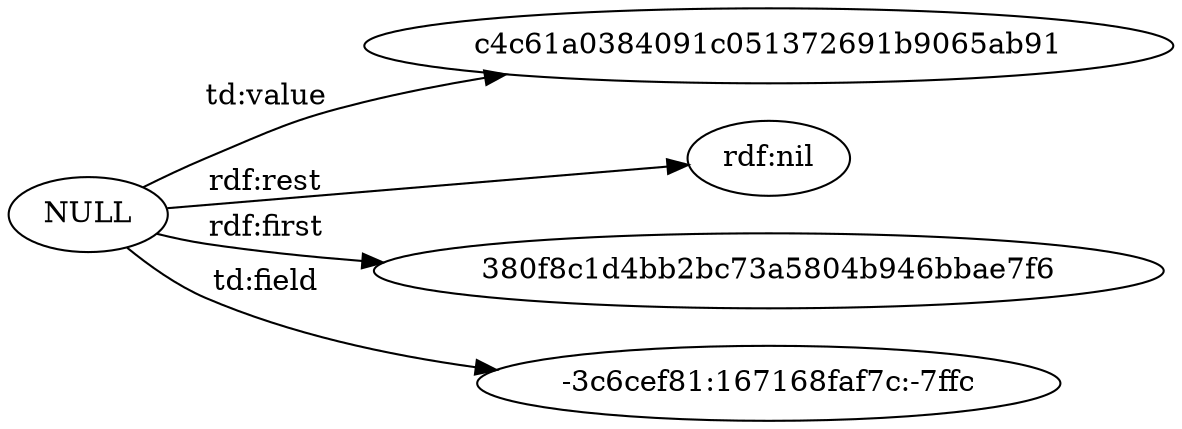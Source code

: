 digraph ar2dtool_diagram { 
rankdir=LR;
size="1501"
	"NULL" -> "c4c61a0384091c051372691b9065ab91" [ label = "td:value" ];
	"NULL" -> "rdf:nil" [ label = "rdf:rest" ];
	"NULL" -> "380f8c1d4bb2bc73a5804b946bbae7f6" [ label = "rdf:first" ];
	"NULL" -> "-3c6cef81:167168faf7c:-7ffc" [ label = "td:field" ];

}
